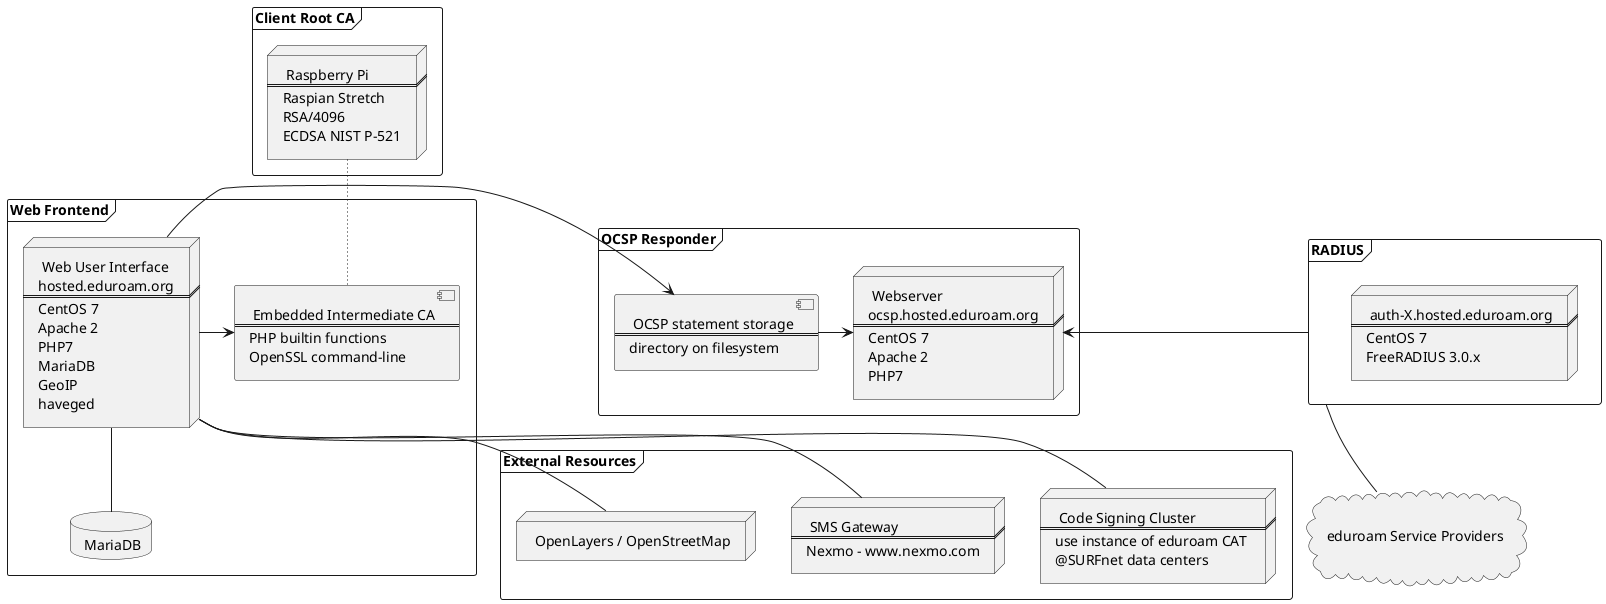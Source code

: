 @startuml
frame "Web Frontend"  {
node web [ Web User Interface
hosted.eduroam.org
===
CentOS 7
Apache 2
PHP7
MariaDB
GeoIP
haveged ]

database mysql [ MariaDB
]

component ca [ Embedded Intermediate CA
===
PHP builtin functions
OpenSSL command-line
]

}

frame "OCSP Responder" {
node Webserver [ Webserver
ocsp.hosted.eduroam.org
===
CentOS 7
Apache 2
PHP7
]

component ocspstore [ OCSP statement storage
===
directory on filesystem
]
}

frame "Client Root CA" {
node rootca [ Raspberry Pi
===
Raspian Stretch
RSA/4096
ECDSA NIST P-521
]
}

frame RADIUS {
node authX [ auth-X.hosted.eduroam.org
===
CentOS 7
FreeRADIUS 3.0.x
]

}
cloud sp [ 

eduroam Service Providers

]

frame "External Resources" {
node signer [ Code Signing Cluster
===
use instance of eduroam CAT 
@SURFnet data centers
]
node sms [ SMS Gateway
===
Nexmo - www.nexmo.com
]
node ol [ OpenLayers / OpenStreetMap
]
}
web -- mysql
web -> ca
web -> ocspstore
web -- signer
web -- sms
web -- ol
ocspstore -> Webserver
rootca ~~ ca
RADIUS -> Webserver
RADIUS -- sp
@enduml
